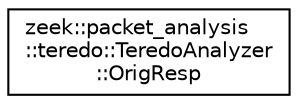 digraph "Graphical Class Hierarchy"
{
 // LATEX_PDF_SIZE
  edge [fontname="Helvetica",fontsize="10",labelfontname="Helvetica",labelfontsize="10"];
  node [fontname="Helvetica",fontsize="10",shape=record];
  rankdir="LR";
  Node0 [label="zeek::packet_analysis\l::teredo::TeredoAnalyzer\l::OrigResp",height=0.2,width=0.4,color="black", fillcolor="white", style="filled",URL="$dd/da4/classzeek_1_1packet__analysis_1_1teredo_1_1TeredoAnalyzer.html#da/dfc/structzeek_1_1packet__analysis_1_1teredo_1_1TeredoAnalyzer_1_1OrigResp",tooltip=" "];
}
